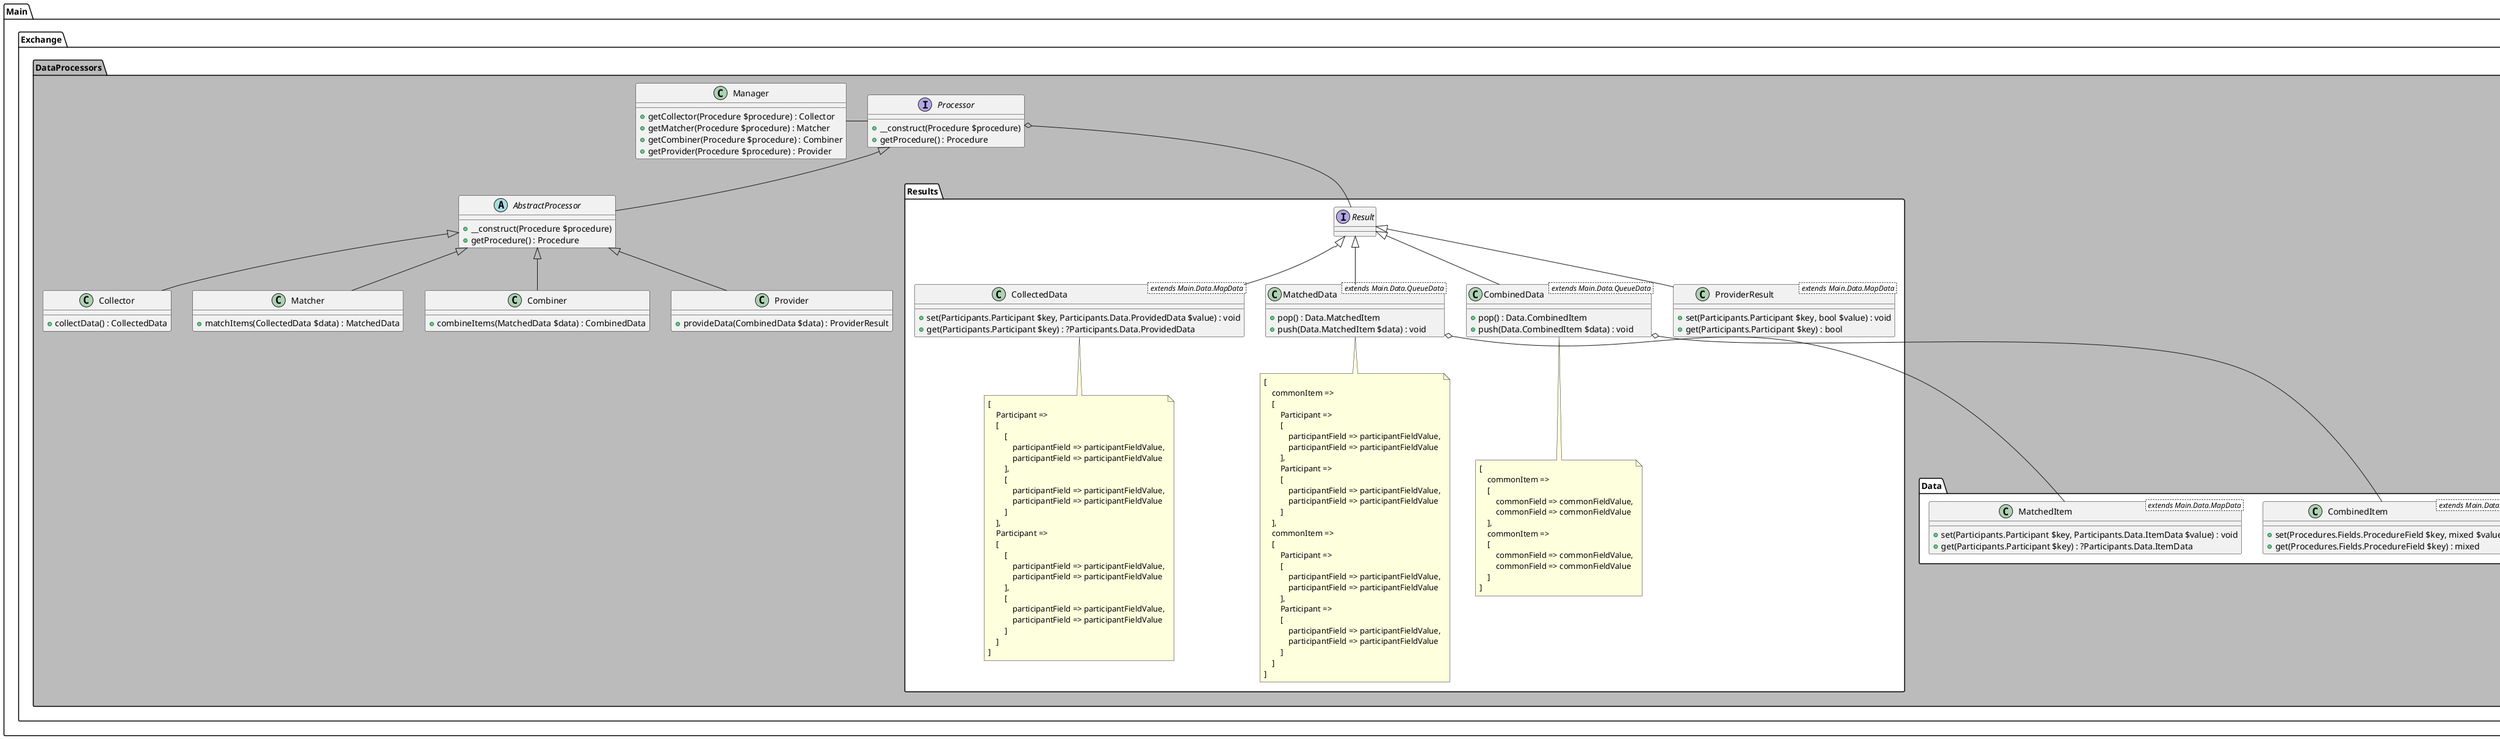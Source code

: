 @startuml

namespace Main.Exchange.DataProcessors #BBB {
    class Manager {
        +getCollector(Procedure $procedure) : Collector
        +getMatcher(Procedure $procedure) : Matcher
        +getCombiner(Procedure $procedure) : Combiner
        +getProvider(Procedure $procedure) : Provider
    }

    interface Processor {
        +__construct(Procedure $procedure)
        +getProcedure() : Procedure
    }

    abstract AbstractProcessor {
        +__construct(Procedure $procedure)
        +getProcedure() : Procedure
    }

    class Collector {
        +collectData() : CollectedData
    }

    class Matcher {
        +matchItems(CollectedData $data) : MatchedData
    }

    class Combiner {
        +combineItems(MatchedData $data) : CombinedData
    }

    class Provider {
        +provideData(CombinedData $data) : ProviderResult
    }
    /' ------------------------------------------- '/
    /' ----------------- Results ----------------- '/
    /' ------------------------------------------- '/
    namespace Results #FFF {
        interface Result {

        }
        /' ---------------------------- '/
        /' ------- CollectedData ------ '/
        /' ---------------------------- '/
        class CollectedData < extends Main.Data.MapData > {
            +set(Participants.Participant $key, Participants.Data.ProvidedData $value) : void
            +get(Participants.Participant $key) : ?Participants.Data.ProvidedData
        }

        note bottom of CollectedData
        [
            Participant =>
            [
                [
                    participantField => participantFieldValue,
                    participantField => participantFieldValue
                ],
                [
                    participantField => participantFieldValue,
                    participantField => participantFieldValue
                ]
            ],
            Participant =>
            [
                [
                    participantField => participantFieldValue,
                    participantField => participantFieldValue
                ],
                [
                    participantField => participantFieldValue,
                    participantField => participantFieldValue
                ]
            ]
        ]
        endnote
        /' ---------------------------- '/
        /' ------- MatchedData ------ '/
        /' ---------------------------- '/
        class MatchedData < extends Main.Data.QueueData > {
            +pop() : Data.MatchedItem
            +push(Data.MatchedItem $data) : void
        }

        note bottom of MatchedData
        [
            commonItem =>
            [
                Participant =>
                [
                    participantField => participantFieldValue,
                    participantField => participantFieldValue
                ],
                Participant =>
                [
                    participantField => participantFieldValue,
                    participantField => participantFieldValue
                ]
            ],
            commonItem =>
            [
                Participant =>
                [
                    participantField => participantFieldValue,
                    participantField => participantFieldValue
                ],
                Participant =>
                [
                    participantField => participantFieldValue,
                    participantField => participantFieldValue
                ]
            ]
        ]
        endnote
        /' ---------------------------- '/
        /' ------- CombinedData ------- '/
        /' ---------------------------- '/
        class CombinedData < extends Main.Data.QueueData > {
            +pop() : Data.CombinedItem
            +push(Data.CombinedItem $data) : void
        }

        note bottom of CombinedData
        [
            commonItem =>
            [
                commonField => commonFieldValue,
                commonField => commonFieldValue
            ],
            commonItem =>
            [
                commonField => commonFieldValue,
                commonField => commonFieldValue
            ]
        ]
        endnote
        /' ---------------------------- '/
        /' ------ ProviderResult ------ '/
        /' ---------------------------- '/
        class ProviderResult < extends Main.Data.MapData > {
            +set(Participants.Participant $key, bool $value) : void
            +get(Participants.Participant $key) : bool
        }
        /' ---------------------------- '/
        /' --------- Relations -------- '/
        /' ---------------------------- '/
        Result  <|--    CollectedData
        Result  <|--    MatchedData
        Result  <|--    CombinedData
        Result  <|--    ProviderResult
    }
    /' ------------------------------------------- '/
    /' ------------------ Data ------------------- '/
    /' ------------------------------------------- '/
    namespace Data #FFF {
        class MatchedItem < extends Main.Data.MapData > {
            +set(Participants.Participant $key, Participants.Data.ItemData $value) : void
            +get(Participants.Participant $key) : ?Participants.Data.ItemData
        }

        class CombinedItem < extends Main.Data.MapData > {
            +set(Procedures.Fields.ProcedureField $key, mixed $value) : void
            +get(Procedures.Fields.ProcedureField $key) : mixed
        }
    }
    /' ------------------------------------------- '/
    /' ---------------- Relations ---------------- '/
    /' ------------------------------------------- '/
    Manager             -       Processor
    Processor           <|--    AbstractProcessor
    AbstractProcessor   <|--    Collector
    AbstractProcessor   <|--    Matcher
    AbstractProcessor   <|--    Combiner
    AbstractProcessor   <|--    Provider

    Main.Exchange.DataProcessors.Results.MatchedData    o-- Main.Exchange.DataProcessors.Data.MatchedItem
    Main.Exchange.DataProcessors.Results.CombinedData   o-- Main.Exchange.DataProcessors.Data.CombinedItem

    Processor o-- Main.Exchange.DataProcessors.Results.Result
}

@enduml